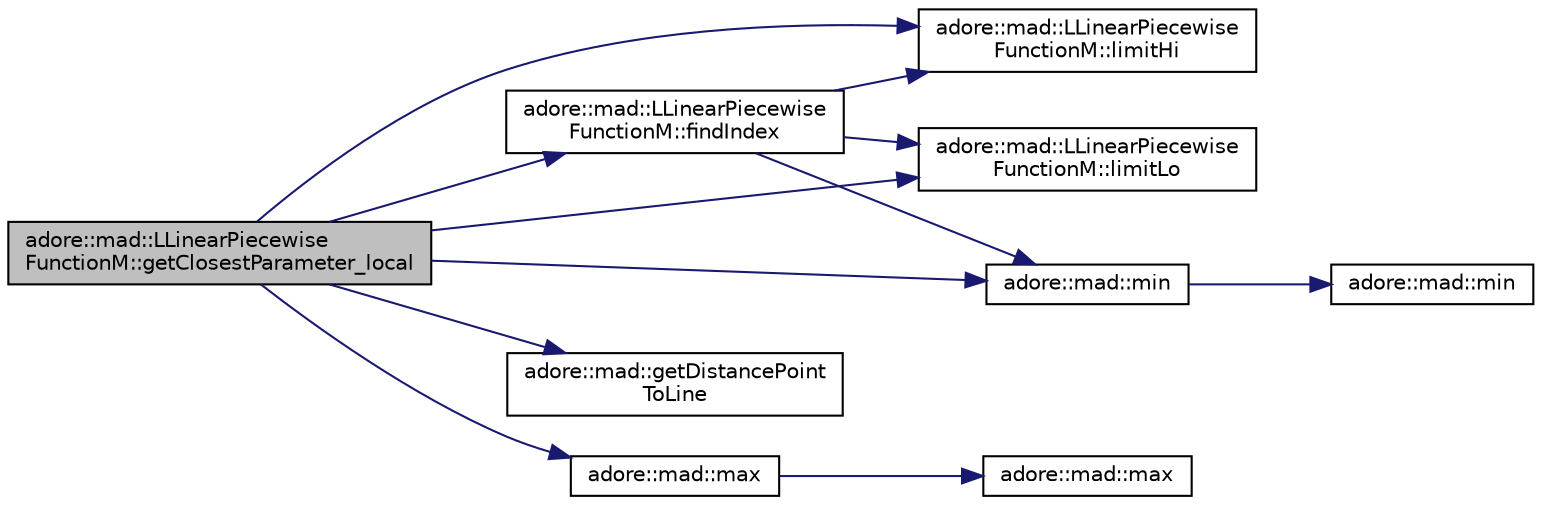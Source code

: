 digraph "adore::mad::LLinearPiecewiseFunctionM::getClosestParameter_local"
{
 // LATEX_PDF_SIZE
  edge [fontname="Helvetica",fontsize="10",labelfontname="Helvetica",labelfontsize="10"];
  node [fontname="Helvetica",fontsize="10",shape=record];
  rankdir="LR";
  Node1 [label="adore::mad::LLinearPiecewise\lFunctionM::getClosestParameter_local",height=0.2,width=0.4,color="black", fillcolor="grey75", style="filled", fontcolor="black",tooltip=" "];
  Node1 -> Node2 [color="midnightblue",fontsize="10",style="solid",fontname="Helvetica"];
  Node2 [label="adore::mad::LLinearPiecewise\lFunctionM::findIndex",height=0.2,width=0.4,color="black", fillcolor="white", style="filled",URL="$classadore_1_1mad_1_1LLinearPiecewiseFunctionM.html#a92f9ea09083d587aa2ffa1ec600be3b5",tooltip=" "];
  Node2 -> Node3 [color="midnightblue",fontsize="10",style="solid",fontname="Helvetica"];
  Node3 [label="adore::mad::LLinearPiecewise\lFunctionM::limitHi",height=0.2,width=0.4,color="black", fillcolor="white", style="filled",URL="$classadore_1_1mad_1_1LLinearPiecewiseFunctionM.html#aaa496b8ceb3ed505f6450225c46a077a",tooltip=" "];
  Node2 -> Node4 [color="midnightblue",fontsize="10",style="solid",fontname="Helvetica"];
  Node4 [label="adore::mad::LLinearPiecewise\lFunctionM::limitLo",height=0.2,width=0.4,color="black", fillcolor="white", style="filled",URL="$classadore_1_1mad_1_1LLinearPiecewiseFunctionM.html#a682841e9bc82a0653745dce6f908bfa6",tooltip=" "];
  Node2 -> Node5 [color="midnightblue",fontsize="10",style="solid",fontname="Helvetica"];
  Node5 [label="adore::mad::min",height=0.2,width=0.4,color="black", fillcolor="white", style="filled",URL="$namespaceadore_1_1mad.html#ab58ecb752f9bbfe27832e0a2c0e22c2b",tooltip=" "];
  Node5 -> Node6 [color="midnightblue",fontsize="10",style="solid",fontname="Helvetica"];
  Node6 [label="adore::mad::min",height=0.2,width=0.4,color="black", fillcolor="white", style="filled",URL="$namespaceadore_1_1mad.html#ac61b79c007d1859f93a10c04272095a1",tooltip=" "];
  Node1 -> Node7 [color="midnightblue",fontsize="10",style="solid",fontname="Helvetica"];
  Node7 [label="adore::mad::getDistancePoint\lToLine",height=0.2,width=0.4,color="black", fillcolor="white", style="filled",URL="$namespaceadore_1_1mad.html#ad4afe3dd742448995d7c56d1e4de5019",tooltip=" "];
  Node1 -> Node3 [color="midnightblue",fontsize="10",style="solid",fontname="Helvetica"];
  Node1 -> Node4 [color="midnightblue",fontsize="10",style="solid",fontname="Helvetica"];
  Node1 -> Node8 [color="midnightblue",fontsize="10",style="solid",fontname="Helvetica"];
  Node8 [label="adore::mad::max",height=0.2,width=0.4,color="black", fillcolor="white", style="filled",URL="$namespaceadore_1_1mad.html#adea062854ef0b105a3fdca8cf2aca945",tooltip=" "];
  Node8 -> Node9 [color="midnightblue",fontsize="10",style="solid",fontname="Helvetica"];
  Node9 [label="adore::mad::max",height=0.2,width=0.4,color="black", fillcolor="white", style="filled",URL="$namespaceadore_1_1mad.html#a618a8842fed7b9375957b1e393c58492",tooltip=" "];
  Node1 -> Node5 [color="midnightblue",fontsize="10",style="solid",fontname="Helvetica"];
}
